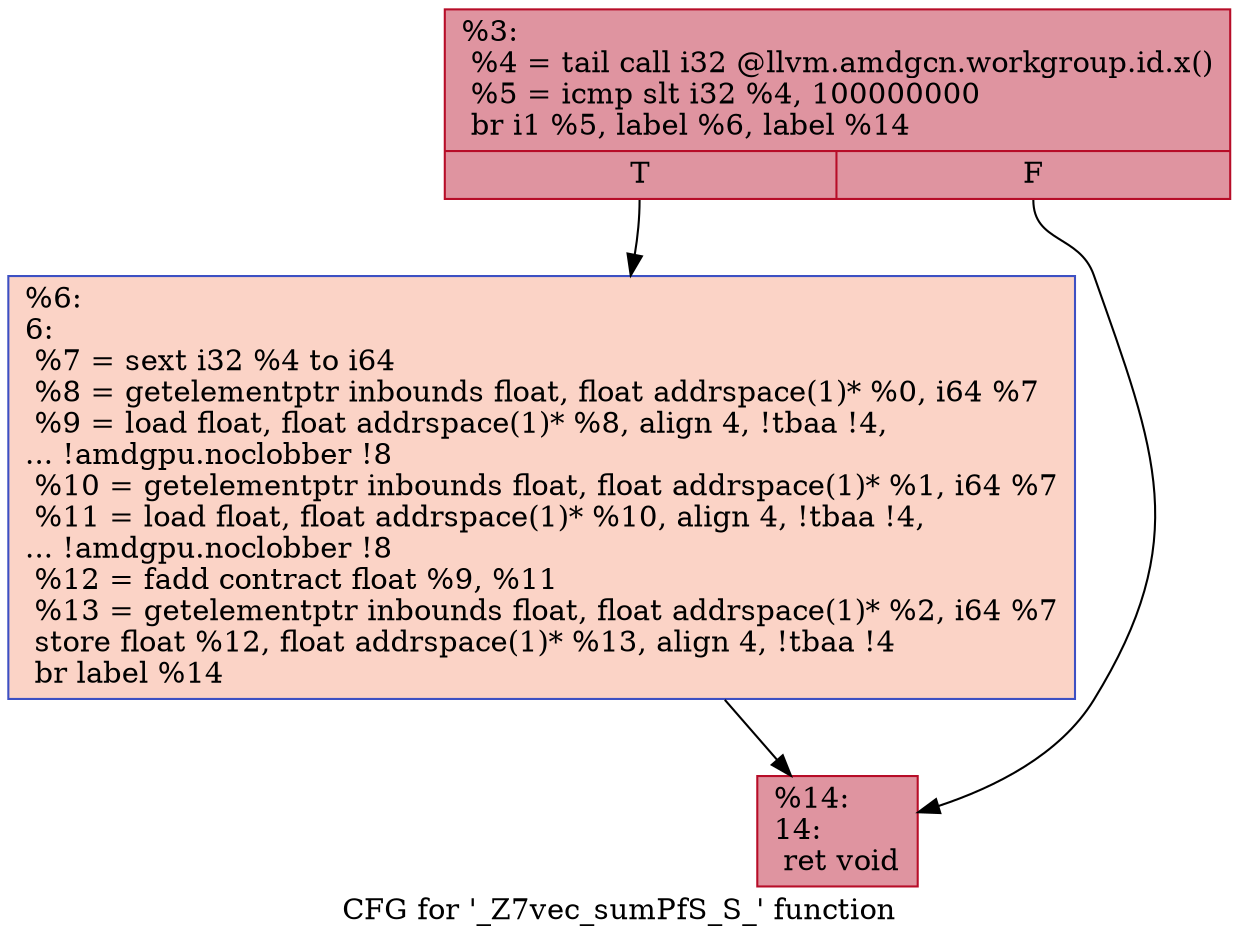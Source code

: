 digraph "CFG for '_Z7vec_sumPfS_S_' function" {
	label="CFG for '_Z7vec_sumPfS_S_' function";

	Node0x6328d90 [shape=record,color="#b70d28ff", style=filled, fillcolor="#b70d2870",label="{%3:\l  %4 = tail call i32 @llvm.amdgcn.workgroup.id.x()\l  %5 = icmp slt i32 %4, 100000000\l  br i1 %5, label %6, label %14\l|{<s0>T|<s1>F}}"];
	Node0x6328d90:s0 -> Node0x6329660;
	Node0x6328d90:s1 -> Node0x63296f0;
	Node0x6329660 [shape=record,color="#3d50c3ff", style=filled, fillcolor="#f59c7d70",label="{%6:\l6:                                                \l  %7 = sext i32 %4 to i64\l  %8 = getelementptr inbounds float, float addrspace(1)* %0, i64 %7\l  %9 = load float, float addrspace(1)* %8, align 4, !tbaa !4,\l... !amdgpu.noclobber !8\l  %10 = getelementptr inbounds float, float addrspace(1)* %1, i64 %7\l  %11 = load float, float addrspace(1)* %10, align 4, !tbaa !4,\l... !amdgpu.noclobber !8\l  %12 = fadd contract float %9, %11\l  %13 = getelementptr inbounds float, float addrspace(1)* %2, i64 %7\l  store float %12, float addrspace(1)* %13, align 4, !tbaa !4\l  br label %14\l}"];
	Node0x6329660 -> Node0x63296f0;
	Node0x63296f0 [shape=record,color="#b70d28ff", style=filled, fillcolor="#b70d2870",label="{%14:\l14:                                               \l  ret void\l}"];
}
